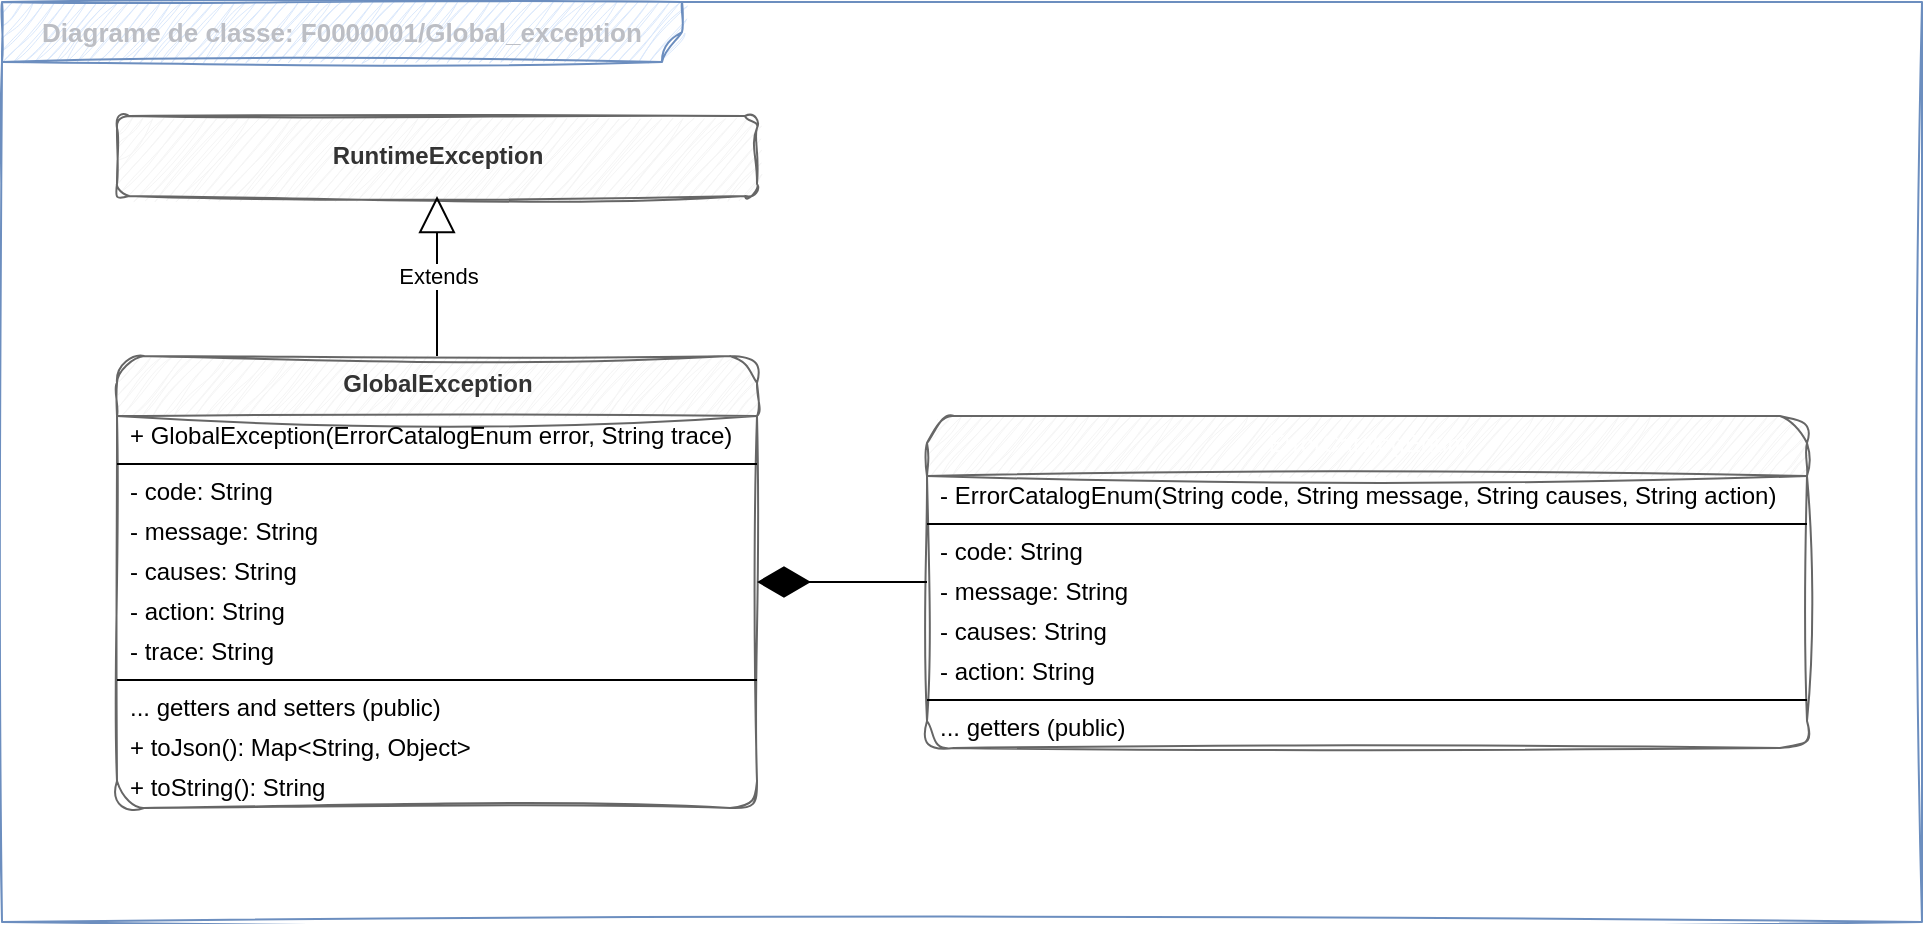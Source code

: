 <mxfile version="26.0.15">
  <diagram id="ltvlmQOwOCwGvg02i-o8" name="Página-1">
    <mxGraphModel dx="1420" dy="813" grid="1" gridSize="10" guides="1" tooltips="1" connect="1" arrows="1" fold="1" page="1" pageScale="1" pageWidth="827" pageHeight="1169" math="0" shadow="0">
      <root>
        <mxCell id="0" />
        <mxCell id="1" parent="0" />
        <mxCell id="oK4BLFJlD2PjeQVJpsh1-9" value="&lt;span style=&quot;font-family: Helvetica, Arial, freesans, sans-serif; font-size: 13px; text-align: start;&quot;&gt;&lt;b style=&quot;&quot;&gt;&lt;font style=&quot;color: light-dark(rgb(188, 190, 196), rgb(255, 255, 255));&quot;&gt;Diagrame de classe:&amp;nbsp;&lt;/font&gt;&lt;/b&gt;&lt;/span&gt;&lt;span style=&quot;background-color: transparent; color: light-dark(rgb(0, 0, 0), rgb(255, 255, 255)); font-family: Helvetica, Arial, freesans, sans-serif; font-size: 13px; text-align: start;&quot;&gt;&lt;b&gt;&lt;font style=&quot;color: light-dark(rgb(188, 190, 196), rgb(255, 255, 255));&quot;&gt;F0000001&lt;/font&gt;&lt;/b&gt;&lt;/span&gt;&lt;span style=&quot;background-color: transparent; color: light-dark(rgb(0, 0, 0), rgb(255, 255, 255)); font-family: Helvetica, Arial, freesans, sans-serif; font-size: 13px; text-align: start;&quot;&gt;&lt;b&gt;&lt;font style=&quot;color: light-dark(rgb(188, 190, 196), rgb(255, 255, 255));&quot;&gt;/Global_exception&lt;/font&gt;&lt;/b&gt;&lt;/span&gt;" style="shape=umlFrame;whiteSpace=wrap;html=1;pointerEvents=0;recursiveResize=0;container=1;collapsible=0;width=340;sketch=1;curveFitting=1;jiggle=2;shadow=0;height=30;fillColor=light-dark(#DAE8FC,#3B3B3B);strokeColor=#6c8ebf;swimlaneFillColor=light-dark(transparent,#595959);" vertex="1" parent="1">
          <mxGeometry x="40" y="40" width="960" height="460" as="geometry" />
        </mxCell>
        <mxCell id="oK4BLFJlD2PjeQVJpsh1-18" value="&lt;b&gt;GlobalException&lt;/b&gt;" style="swimlane;fontStyle=0;align=center;verticalAlign=top;childLayout=stackLayout;horizontal=1;startSize=30;horizontalStack=0;resizeParent=1;resizeParentMax=0;resizeLast=0;collapsible=0;marginBottom=0;html=1;whiteSpace=wrap;fillColor=#f5f5f5;strokeColor=#666666;rounded=1;sketch=1;curveFitting=1;jiggle=2;fontColor=#333333;" vertex="1" parent="oK4BLFJlD2PjeQVJpsh1-9">
          <mxGeometry x="57.5" y="177" width="320" height="226" as="geometry" />
        </mxCell>
        <mxCell id="oK4BLFJlD2PjeQVJpsh1-43" value="+ GlobalException(ErrorCatalogEnum error, String trace)" style="text;html=1;strokeColor=none;fillColor=none;align=left;verticalAlign=middle;spacingLeft=4;spacingRight=4;overflow=hidden;rotatable=0;points=[[0,0.5],[1,0.5]];portConstraint=eastwest;whiteSpace=wrap;" vertex="1" parent="oK4BLFJlD2PjeQVJpsh1-18">
          <mxGeometry y="30" width="320" height="20" as="geometry" />
        </mxCell>
        <mxCell id="oK4BLFJlD2PjeQVJpsh1-23" value="" style="line;strokeWidth=1;fillColor=none;align=left;verticalAlign=middle;spacingTop=-1;spacingLeft=3;spacingRight=3;rotatable=0;labelPosition=right;points=[];portConstraint=eastwest;" vertex="1" parent="oK4BLFJlD2PjeQVJpsh1-18">
          <mxGeometry y="50" width="320" height="8" as="geometry" />
        </mxCell>
        <mxCell id="oK4BLFJlD2PjeQVJpsh1-20" value="- code: String" style="text;html=1;strokeColor=none;fillColor=none;align=left;verticalAlign=middle;spacingLeft=4;spacingRight=4;overflow=hidden;rotatable=0;points=[[0,0.5],[1,0.5]];portConstraint=eastwest;whiteSpace=wrap;" vertex="1" parent="oK4BLFJlD2PjeQVJpsh1-18">
          <mxGeometry y="58" width="320" height="20" as="geometry" />
        </mxCell>
        <mxCell id="oK4BLFJlD2PjeQVJpsh1-28" value="- message: String" style="text;html=1;strokeColor=none;fillColor=none;align=left;verticalAlign=middle;spacingLeft=4;spacingRight=4;overflow=hidden;rotatable=0;points=[[0,0.5],[1,0.5]];portConstraint=eastwest;whiteSpace=wrap;" vertex="1" parent="oK4BLFJlD2PjeQVJpsh1-18">
          <mxGeometry y="78" width="320" height="20" as="geometry" />
        </mxCell>
        <mxCell id="oK4BLFJlD2PjeQVJpsh1-29" value="- causes: String" style="text;html=1;strokeColor=none;fillColor=none;align=left;verticalAlign=middle;spacingLeft=4;spacingRight=4;overflow=hidden;rotatable=0;points=[[0,0.5],[1,0.5]];portConstraint=eastwest;whiteSpace=wrap;" vertex="1" parent="oK4BLFJlD2PjeQVJpsh1-18">
          <mxGeometry y="98" width="320" height="20" as="geometry" />
        </mxCell>
        <mxCell id="oK4BLFJlD2PjeQVJpsh1-30" value="- action: String" style="text;html=1;strokeColor=none;fillColor=none;align=left;verticalAlign=middle;spacingLeft=4;spacingRight=4;overflow=hidden;rotatable=0;points=[[0,0.5],[1,0.5]];portConstraint=eastwest;whiteSpace=wrap;" vertex="1" parent="oK4BLFJlD2PjeQVJpsh1-18">
          <mxGeometry y="118" width="320" height="20" as="geometry" />
        </mxCell>
        <mxCell id="oK4BLFJlD2PjeQVJpsh1-31" value="- trace: String" style="text;html=1;strokeColor=none;fillColor=none;align=left;verticalAlign=middle;spacingLeft=4;spacingRight=4;overflow=hidden;rotatable=0;points=[[0,0.5],[1,0.5]];portConstraint=eastwest;whiteSpace=wrap;" vertex="1" parent="oK4BLFJlD2PjeQVJpsh1-18">
          <mxGeometry y="138" width="320" height="20" as="geometry" />
        </mxCell>
        <mxCell id="oK4BLFJlD2PjeQVJpsh1-42" value="" style="line;strokeWidth=1;fillColor=none;align=left;verticalAlign=middle;spacingTop=-1;spacingLeft=3;spacingRight=3;rotatable=0;labelPosition=right;points=[];portConstraint=eastwest;" vertex="1" parent="oK4BLFJlD2PjeQVJpsh1-18">
          <mxGeometry y="158" width="320" height="8" as="geometry" />
        </mxCell>
        <mxCell id="oK4BLFJlD2PjeQVJpsh1-40" value="... getters and setters (public)" style="text;html=1;strokeColor=none;fillColor=none;align=left;verticalAlign=middle;spacingLeft=4;spacingRight=4;overflow=hidden;rotatable=0;points=[[0,0.5],[1,0.5]];portConstraint=eastwest;whiteSpace=wrap;" vertex="1" parent="oK4BLFJlD2PjeQVJpsh1-18">
          <mxGeometry y="166" width="320" height="20" as="geometry" />
        </mxCell>
        <mxCell id="oK4BLFJlD2PjeQVJpsh1-41" value="+ toJson(): Map&amp;lt;String, Object&amp;gt;" style="text;html=1;strokeColor=none;fillColor=none;align=left;verticalAlign=middle;spacingLeft=4;spacingRight=4;overflow=hidden;rotatable=0;points=[[0,0.5],[1,0.5]];portConstraint=eastwest;whiteSpace=wrap;" vertex="1" parent="oK4BLFJlD2PjeQVJpsh1-18">
          <mxGeometry y="186" width="320" height="20" as="geometry" />
        </mxCell>
        <mxCell id="oK4BLFJlD2PjeQVJpsh1-25" value="+ toString(): String" style="text;html=1;strokeColor=none;fillColor=none;align=left;verticalAlign=middle;spacingLeft=4;spacingRight=4;overflow=hidden;rotatable=0;points=[[0,0.5],[1,0.5]];portConstraint=eastwest;whiteSpace=wrap;" vertex="1" parent="oK4BLFJlD2PjeQVJpsh1-18">
          <mxGeometry y="206" width="320" height="20" as="geometry" />
        </mxCell>
        <mxCell id="oK4BLFJlD2PjeQVJpsh1-44" value="&lt;b&gt;RuntimeException&lt;/b&gt;" style="html=1;whiteSpace=wrap;fillColor=#f5f5f5;strokeColor=#666666;rounded=1;sketch=1;curveFitting=1;jiggle=2;fontColor=#333333;" vertex="1" parent="oK4BLFJlD2PjeQVJpsh1-9">
          <mxGeometry x="57.5" y="57" width="320" height="40" as="geometry" />
        </mxCell>
        <mxCell id="oK4BLFJlD2PjeQVJpsh1-45" value="Extends" style="endArrow=block;endSize=16;endFill=0;html=1;rounded=0;" edge="1" parent="oK4BLFJlD2PjeQVJpsh1-9" source="oK4BLFJlD2PjeQVJpsh1-18" target="oK4BLFJlD2PjeQVJpsh1-44">
          <mxGeometry width="160" relative="1" as="geometry">
            <mxPoint x="290" y="280" as="sourcePoint" />
            <mxPoint x="450" y="280" as="targetPoint" />
          </mxGeometry>
        </mxCell>
        <mxCell id="oK4BLFJlD2PjeQVJpsh1-54" value="&lt;span style=&quot;text-align: left;&quot;&gt;&lt;font style=&quot;color: light-dark(rgb(255, 255, 255), rgb(255, 255, 255));&quot;&gt;ErrorCatalogEnum&lt;/font&gt;&lt;/span&gt;" style="swimlane;fontStyle=0;align=center;verticalAlign=top;childLayout=stackLayout;horizontal=1;startSize=30;horizontalStack=0;resizeParent=1;resizeParentMax=0;resizeLast=0;collapsible=0;marginBottom=0;html=1;whiteSpace=wrap;fillColor=#f5f5f5;strokeColor=#666666;rounded=1;sketch=1;curveFitting=1;jiggle=2;fontColor=#333333;" vertex="1" parent="oK4BLFJlD2PjeQVJpsh1-9">
          <mxGeometry x="462.5" y="207" width="440" height="166" as="geometry" />
        </mxCell>
        <mxCell id="oK4BLFJlD2PjeQVJpsh1-55" value="- ErrorCatalogEnum(String code, String message, String causes, String action)" style="text;html=1;strokeColor=none;fillColor=none;align=left;verticalAlign=middle;spacingLeft=4;spacingRight=4;overflow=hidden;rotatable=0;points=[[0,0.5],[1,0.5]];portConstraint=eastwest;whiteSpace=wrap;" vertex="1" parent="oK4BLFJlD2PjeQVJpsh1-54">
          <mxGeometry y="30" width="440" height="20" as="geometry" />
        </mxCell>
        <mxCell id="oK4BLFJlD2PjeQVJpsh1-56" value="" style="line;strokeWidth=1;fillColor=none;align=left;verticalAlign=middle;spacingTop=-1;spacingLeft=3;spacingRight=3;rotatable=0;labelPosition=right;points=[];portConstraint=eastwest;" vertex="1" parent="oK4BLFJlD2PjeQVJpsh1-54">
          <mxGeometry y="50" width="440" height="8" as="geometry" />
        </mxCell>
        <mxCell id="oK4BLFJlD2PjeQVJpsh1-57" value="- code: String" style="text;html=1;strokeColor=none;fillColor=none;align=left;verticalAlign=middle;spacingLeft=4;spacingRight=4;overflow=hidden;rotatable=0;points=[[0,0.5],[1,0.5]];portConstraint=eastwest;whiteSpace=wrap;" vertex="1" parent="oK4BLFJlD2PjeQVJpsh1-54">
          <mxGeometry y="58" width="440" height="20" as="geometry" />
        </mxCell>
        <mxCell id="oK4BLFJlD2PjeQVJpsh1-58" value="- message: String" style="text;html=1;strokeColor=none;fillColor=none;align=left;verticalAlign=middle;spacingLeft=4;spacingRight=4;overflow=hidden;rotatable=0;points=[[0,0.5],[1,0.5]];portConstraint=eastwest;whiteSpace=wrap;" vertex="1" parent="oK4BLFJlD2PjeQVJpsh1-54">
          <mxGeometry y="78" width="440" height="20" as="geometry" />
        </mxCell>
        <mxCell id="oK4BLFJlD2PjeQVJpsh1-59" value="- causes: String" style="text;html=1;strokeColor=none;fillColor=none;align=left;verticalAlign=middle;spacingLeft=4;spacingRight=4;overflow=hidden;rotatable=0;points=[[0,0.5],[1,0.5]];portConstraint=eastwest;whiteSpace=wrap;" vertex="1" parent="oK4BLFJlD2PjeQVJpsh1-54">
          <mxGeometry y="98" width="440" height="20" as="geometry" />
        </mxCell>
        <mxCell id="oK4BLFJlD2PjeQVJpsh1-60" value="- action: String" style="text;html=1;strokeColor=none;fillColor=none;align=left;verticalAlign=middle;spacingLeft=4;spacingRight=4;overflow=hidden;rotatable=0;points=[[0,0.5],[1,0.5]];portConstraint=eastwest;whiteSpace=wrap;" vertex="1" parent="oK4BLFJlD2PjeQVJpsh1-54">
          <mxGeometry y="118" width="440" height="20" as="geometry" />
        </mxCell>
        <mxCell id="oK4BLFJlD2PjeQVJpsh1-62" value="" style="line;strokeWidth=1;fillColor=none;align=left;verticalAlign=middle;spacingTop=-1;spacingLeft=3;spacingRight=3;rotatable=0;labelPosition=right;points=[];portConstraint=eastwest;" vertex="1" parent="oK4BLFJlD2PjeQVJpsh1-54">
          <mxGeometry y="138" width="440" height="8" as="geometry" />
        </mxCell>
        <mxCell id="oK4BLFJlD2PjeQVJpsh1-63" value="... getters (public)" style="text;html=1;strokeColor=none;fillColor=none;align=left;verticalAlign=middle;spacingLeft=4;spacingRight=4;overflow=hidden;rotatable=0;points=[[0,0.5],[1,0.5]];portConstraint=eastwest;whiteSpace=wrap;" vertex="1" parent="oK4BLFJlD2PjeQVJpsh1-54">
          <mxGeometry y="146" width="440" height="20" as="geometry" />
        </mxCell>
        <mxCell id="oK4BLFJlD2PjeQVJpsh1-66" value="" style="endArrow=diamondThin;endFill=1;endSize=24;html=1;rounded=0;startArrow=none;startFill=0;" edge="1" parent="oK4BLFJlD2PjeQVJpsh1-9" source="oK4BLFJlD2PjeQVJpsh1-54" target="oK4BLFJlD2PjeQVJpsh1-18">
          <mxGeometry width="160" relative="1" as="geometry">
            <mxPoint x="290" y="280" as="sourcePoint" />
            <mxPoint x="450" y="280" as="targetPoint" />
          </mxGeometry>
        </mxCell>
      </root>
    </mxGraphModel>
  </diagram>
</mxfile>
